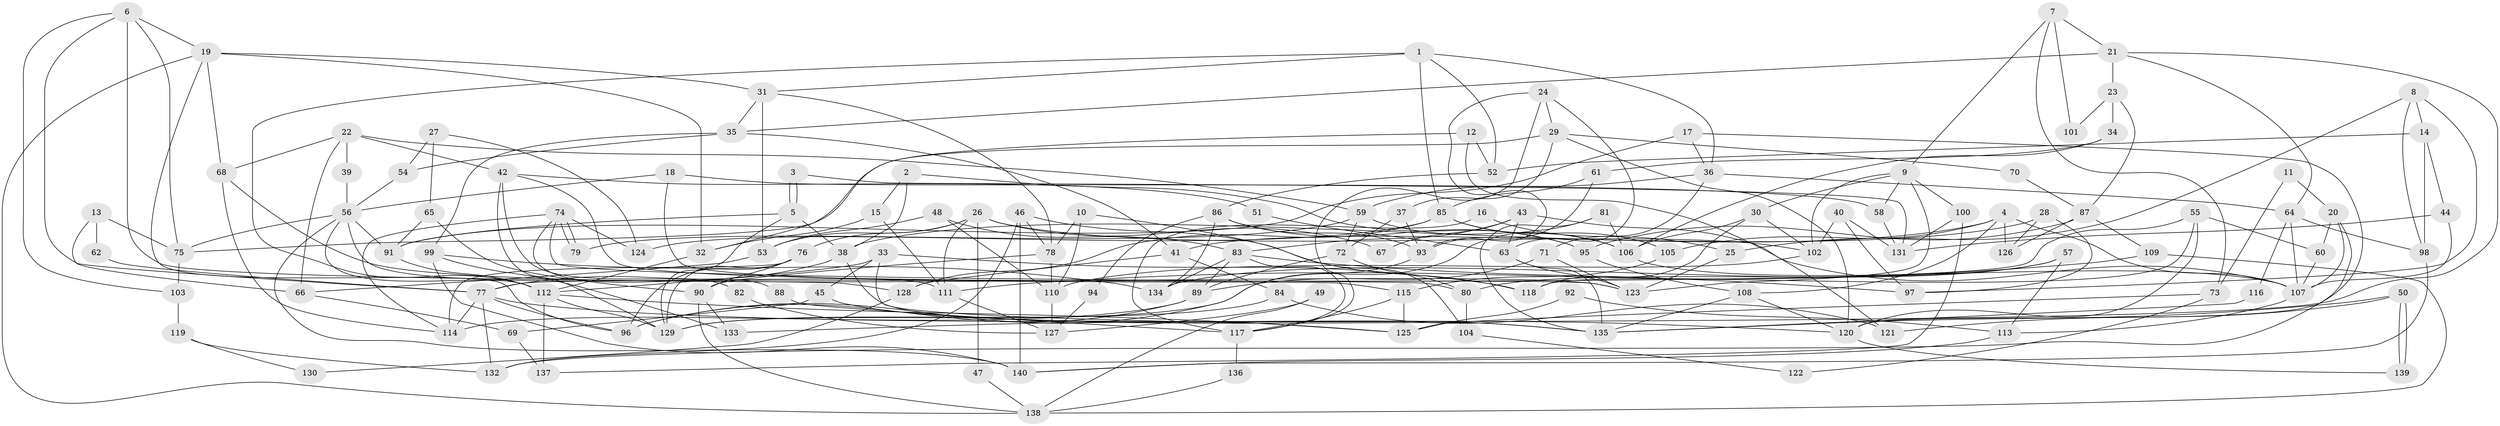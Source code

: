 // Generated by graph-tools (version 1.1) at 2025/26/03/09/25 03:26:15]
// undirected, 140 vertices, 280 edges
graph export_dot {
graph [start="1"]
  node [color=gray90,style=filled];
  1;
  2;
  3;
  4;
  5;
  6;
  7;
  8;
  9;
  10;
  11;
  12;
  13;
  14;
  15;
  16;
  17;
  18;
  19;
  20;
  21;
  22;
  23;
  24;
  25;
  26;
  27;
  28;
  29;
  30;
  31;
  32;
  33;
  34;
  35;
  36;
  37;
  38;
  39;
  40;
  41;
  42;
  43;
  44;
  45;
  46;
  47;
  48;
  49;
  50;
  51;
  52;
  53;
  54;
  55;
  56;
  57;
  58;
  59;
  60;
  61;
  62;
  63;
  64;
  65;
  66;
  67;
  68;
  69;
  70;
  71;
  72;
  73;
  74;
  75;
  76;
  77;
  78;
  79;
  80;
  81;
  82;
  83;
  84;
  85;
  86;
  87;
  88;
  89;
  90;
  91;
  92;
  93;
  94;
  95;
  96;
  97;
  98;
  99;
  100;
  101;
  102;
  103;
  104;
  105;
  106;
  107;
  108;
  109;
  110;
  111;
  112;
  113;
  114;
  115;
  116;
  117;
  118;
  119;
  120;
  121;
  122;
  123;
  124;
  125;
  126;
  127;
  128;
  129;
  130;
  131;
  132;
  133;
  134;
  135;
  136;
  137;
  138;
  139;
  140;
  1 -- 112;
  1 -- 36;
  1 -- 31;
  1 -- 52;
  1 -- 85;
  2 -- 38;
  2 -- 15;
  2 -- 95;
  3 -- 131;
  3 -- 5;
  3 -- 5;
  4 -- 107;
  4 -- 38;
  4 -- 105;
  4 -- 108;
  4 -- 126;
  5 -- 38;
  5 -- 91;
  5 -- 129;
  6 -- 75;
  6 -- 19;
  6 -- 77;
  6 -- 103;
  6 -- 128;
  7 -- 9;
  7 -- 21;
  7 -- 73;
  7 -- 101;
  8 -- 14;
  8 -- 98;
  8 -- 25;
  8 -- 97;
  9 -- 30;
  9 -- 123;
  9 -- 58;
  9 -- 100;
  9 -- 102;
  10 -- 110;
  10 -- 78;
  10 -- 104;
  11 -- 20;
  11 -- 73;
  12 -- 52;
  12 -- 32;
  12 -- 121;
  13 -- 75;
  13 -- 66;
  13 -- 62;
  14 -- 44;
  14 -- 52;
  14 -- 98;
  15 -- 111;
  15 -- 32;
  16 -- 117;
  16 -- 25;
  17 -- 36;
  17 -- 91;
  17 -- 120;
  18 -- 56;
  18 -- 115;
  18 -- 58;
  19 -- 68;
  19 -- 31;
  19 -- 32;
  19 -- 96;
  19 -- 138;
  20 -- 60;
  20 -- 132;
  20 -- 107;
  21 -- 133;
  21 -- 64;
  21 -- 23;
  21 -- 35;
  22 -- 68;
  22 -- 42;
  22 -- 39;
  22 -- 59;
  22 -- 66;
  23 -- 87;
  23 -- 34;
  23 -- 101;
  24 -- 29;
  24 -- 117;
  24 -- 63;
  24 -- 93;
  25 -- 123;
  26 -- 76;
  26 -- 102;
  26 -- 47;
  26 -- 53;
  26 -- 67;
  26 -- 111;
  27 -- 124;
  27 -- 65;
  27 -- 54;
  28 -- 126;
  28 -- 97;
  28 -- 41;
  29 -- 37;
  29 -- 120;
  29 -- 70;
  29 -- 75;
  30 -- 102;
  30 -- 106;
  30 -- 118;
  31 -- 35;
  31 -- 53;
  31 -- 78;
  32 -- 112;
  33 -- 118;
  33 -- 112;
  33 -- 45;
  33 -- 125;
  34 -- 106;
  34 -- 61;
  35 -- 41;
  35 -- 54;
  35 -- 99;
  36 -- 59;
  36 -- 64;
  36 -- 71;
  37 -- 93;
  37 -- 72;
  38 -- 135;
  38 -- 77;
  39 -- 56;
  40 -- 131;
  40 -- 97;
  40 -- 102;
  41 -- 128;
  41 -- 84;
  42 -- 129;
  42 -- 123;
  42 -- 51;
  42 -- 82;
  43 -- 107;
  43 -- 83;
  43 -- 63;
  43 -- 67;
  44 -- 131;
  44 -- 107;
  45 -- 135;
  45 -- 69;
  46 -- 140;
  46 -- 78;
  46 -- 118;
  46 -- 132;
  47 -- 138;
  48 -- 83;
  48 -- 53;
  48 -- 110;
  49 -- 127;
  49 -- 138;
  50 -- 135;
  50 -- 139;
  50 -- 139;
  50 -- 121;
  51 -- 63;
  52 -- 86;
  53 -- 66;
  54 -- 56;
  55 -- 120;
  55 -- 118;
  55 -- 60;
  55 -- 77;
  56 -- 112;
  56 -- 75;
  56 -- 91;
  56 -- 111;
  56 -- 140;
  57 -- 80;
  57 -- 134;
  57 -- 113;
  58 -- 131;
  59 -- 106;
  59 -- 72;
  59 -- 79;
  60 -- 107;
  61 -- 93;
  61 -- 85;
  62 -- 77;
  63 -- 123;
  63 -- 135;
  64 -- 107;
  64 -- 98;
  64 -- 116;
  65 -- 91;
  65 -- 90;
  66 -- 69;
  68 -- 114;
  68 -- 123;
  69 -- 137;
  70 -- 87;
  71 -- 89;
  71 -- 123;
  72 -- 89;
  72 -- 80;
  73 -- 125;
  73 -- 122;
  74 -- 114;
  74 -- 79;
  74 -- 79;
  74 -- 80;
  74 -- 88;
  74 -- 124;
  75 -- 103;
  76 -- 129;
  76 -- 96;
  76 -- 90;
  76 -- 114;
  77 -- 96;
  77 -- 114;
  77 -- 120;
  77 -- 132;
  78 -- 110;
  78 -- 90;
  80 -- 104;
  81 -- 96;
  81 -- 135;
  81 -- 106;
  82 -- 127;
  83 -- 89;
  83 -- 134;
  83 -- 97;
  83 -- 117;
  84 -- 121;
  84 -- 129;
  85 -- 105;
  85 -- 106;
  85 -- 124;
  85 -- 128;
  86 -- 93;
  86 -- 95;
  86 -- 94;
  86 -- 134;
  87 -- 109;
  87 -- 95;
  87 -- 126;
  88 -- 117;
  89 -- 96;
  89 -- 114;
  90 -- 133;
  90 -- 138;
  91 -- 112;
  92 -- 125;
  92 -- 113;
  93 -- 129;
  94 -- 127;
  95 -- 108;
  98 -- 140;
  99 -- 140;
  99 -- 133;
  99 -- 134;
  100 -- 137;
  100 -- 131;
  102 -- 110;
  103 -- 119;
  104 -- 122;
  105 -- 115;
  106 -- 107;
  107 -- 113;
  108 -- 120;
  108 -- 135;
  109 -- 111;
  109 -- 138;
  110 -- 127;
  111 -- 127;
  112 -- 129;
  112 -- 125;
  112 -- 137;
  113 -- 140;
  115 -- 125;
  115 -- 117;
  116 -- 135;
  117 -- 136;
  119 -- 132;
  119 -- 130;
  120 -- 139;
  128 -- 130;
  136 -- 138;
}
